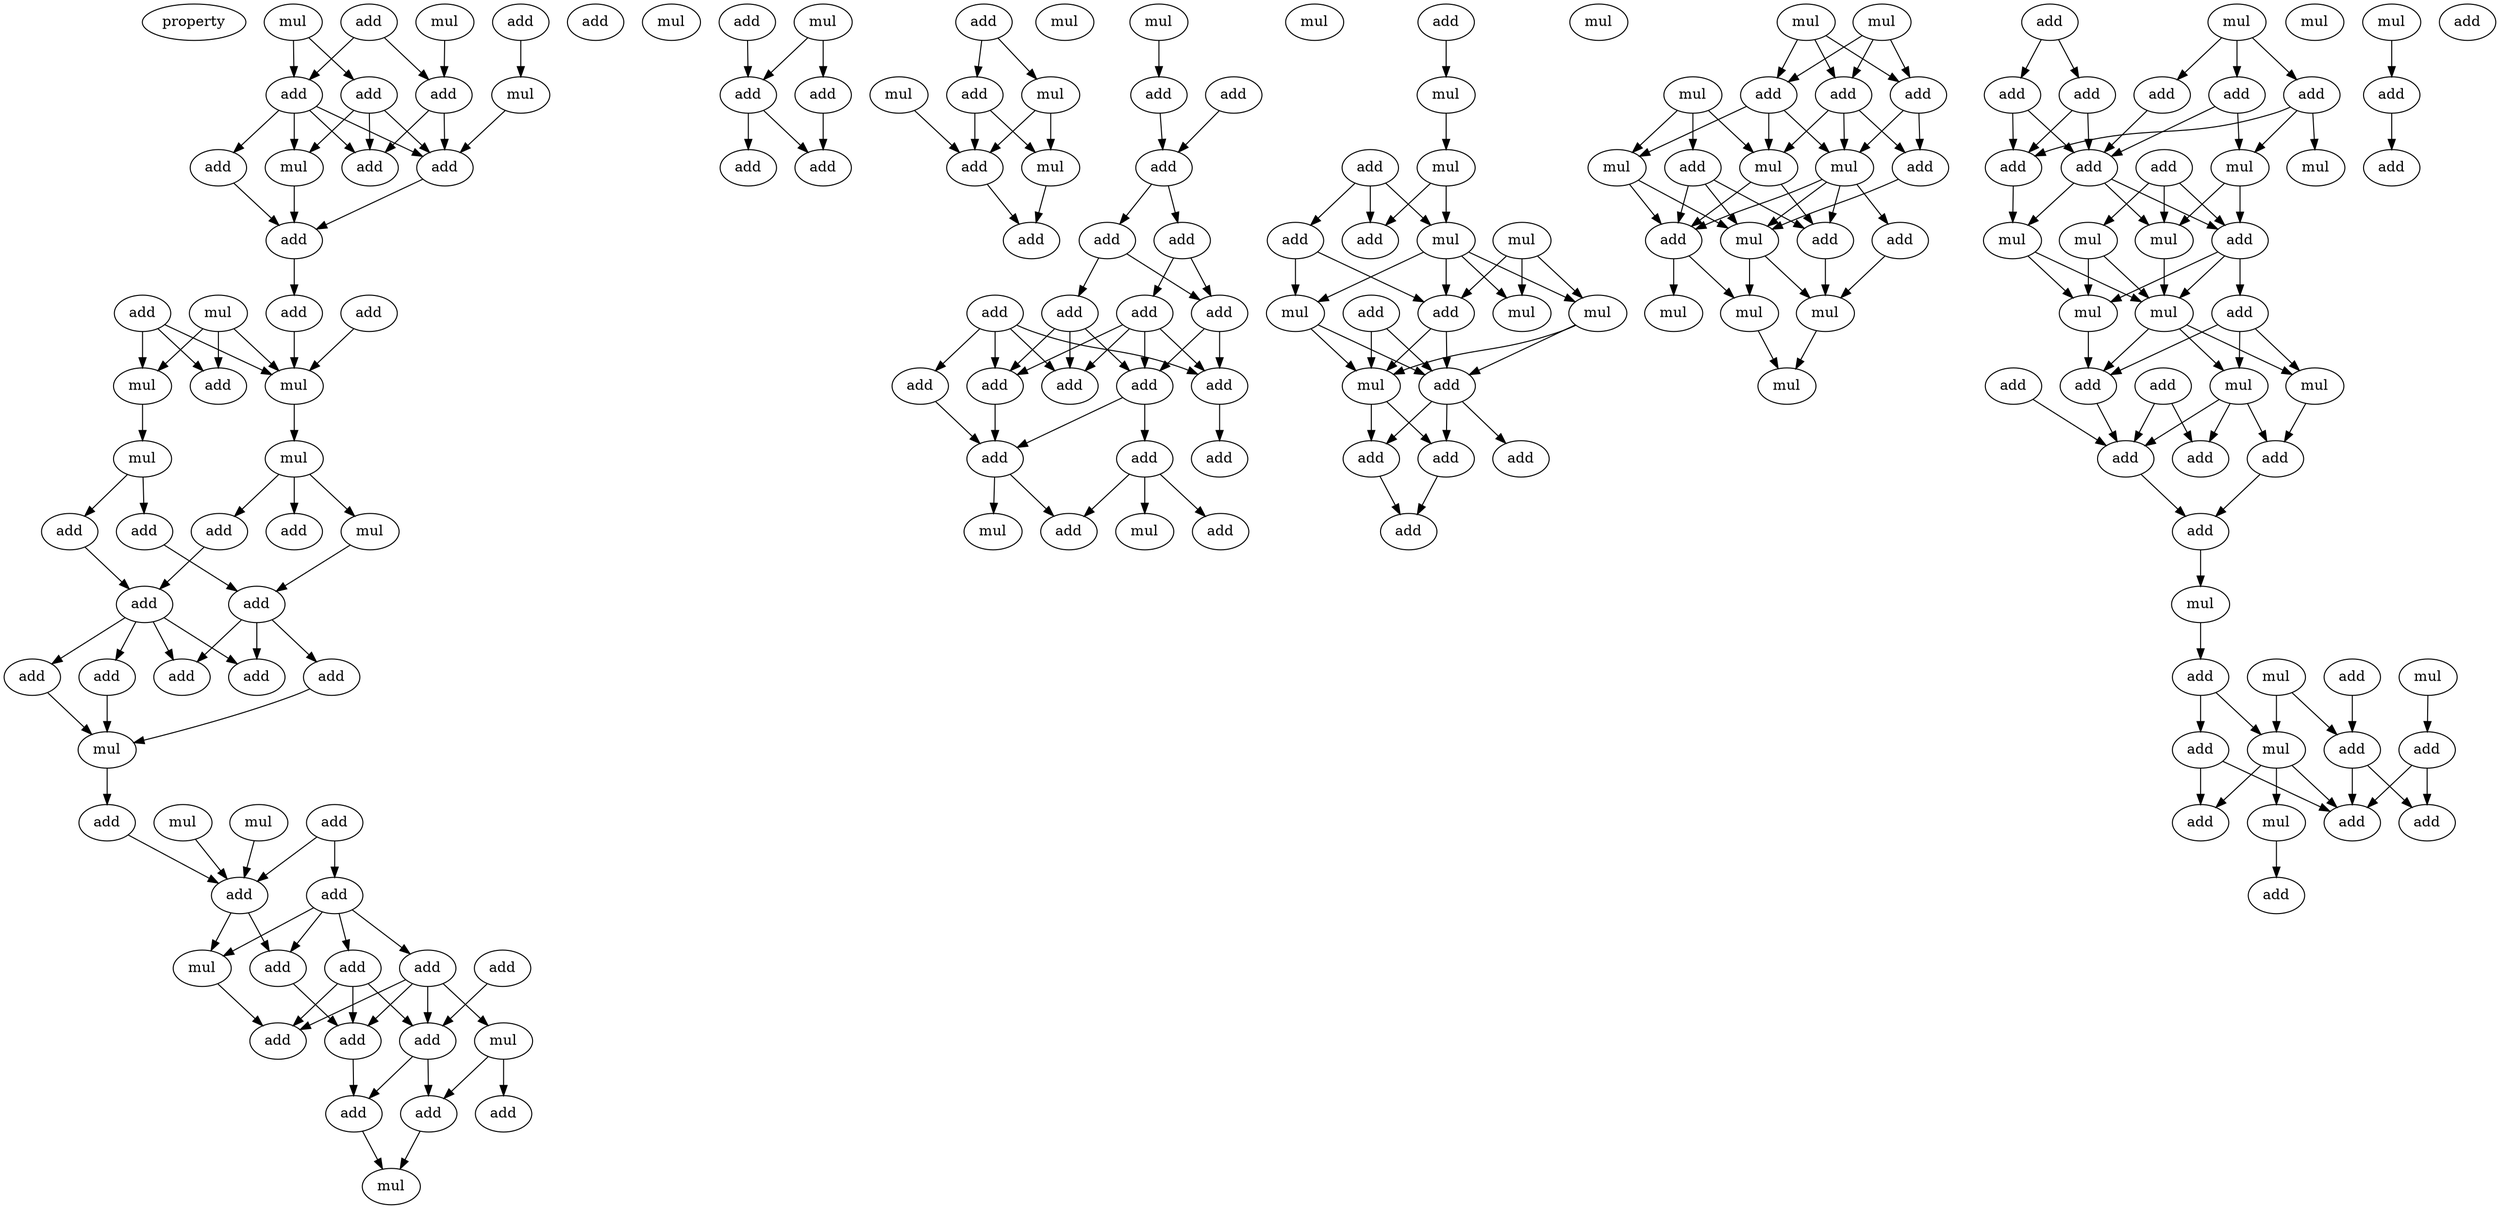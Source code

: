digraph {
    node [fontcolor=black]
    property [mul=2,lf=1.6]
    0 [ label = mul ];
    1 [ label = add ];
    2 [ label = add ];
    3 [ label = mul ];
    4 [ label = add ];
    5 [ label = add ];
    6 [ label = mul ];
    7 [ label = add ];
    8 [ label = add ];
    9 [ label = add ];
    10 [ label = mul ];
    11 [ label = add ];
    12 [ label = add ];
    13 [ label = add ];
    14 [ label = add ];
    15 [ label = add ];
    16 [ label = mul ];
    17 [ label = mul ];
    18 [ label = add ];
    19 [ label = mul ];
    20 [ label = mul ];
    21 [ label = mul ];
    22 [ label = mul ];
    23 [ label = add ];
    24 [ label = add ];
    25 [ label = add ];
    26 [ label = add ];
    27 [ label = add ];
    28 [ label = add ];
    29 [ label = add ];
    30 [ label = add ];
    31 [ label = add ];
    32 [ label = add ];
    33 [ label = add ];
    34 [ label = mul ];
    35 [ label = add ];
    36 [ label = add ];
    37 [ label = add ];
    38 [ label = mul ];
    39 [ label = mul ];
    40 [ label = add ];
    41 [ label = add ];
    42 [ label = add ];
    43 [ label = add ];
    44 [ label = add ];
    45 [ label = mul ];
    46 [ label = add ];
    47 [ label = add ];
    48 [ label = add ];
    49 [ label = mul ];
    50 [ label = mul ];
    51 [ label = add ];
    52 [ label = add ];
    53 [ label = add ];
    54 [ label = add ];
    55 [ label = mul ];
    56 [ label = add ];
    57 [ label = mul ];
    58 [ label = add ];
    59 [ label = add ];
    60 [ label = add ];
    61 [ label = add ];
    62 [ label = add ];
    63 [ label = add ];
    64 [ label = mul ];
    65 [ label = mul ];
    66 [ label = mul ];
    67 [ label = add ];
    68 [ label = mul ];
    69 [ label = add ];
    70 [ label = mul ];
    71 [ label = add ];
    72 [ label = add ];
    73 [ label = add ];
    74 [ label = mul ];
    75 [ label = add ];
    76 [ label = add ];
    77 [ label = add ];
    78 [ label = add ];
    79 [ label = add ];
    80 [ label = add ];
    81 [ label = add ];
    82 [ label = add ];
    83 [ label = add ];
    84 [ label = add ];
    85 [ label = add ];
    86 [ label = add ];
    87 [ label = add ];
    88 [ label = add ];
    89 [ label = add ];
    90 [ label = mul ];
    91 [ label = mul ];
    92 [ label = add ];
    93 [ label = add ];
    94 [ label = mul ];
    95 [ label = mul ];
    96 [ label = add ];
    97 [ label = mul ];
    98 [ label = mul ];
    99 [ label = add ];
    100 [ label = mul ];
    101 [ label = add ];
    102 [ label = mul ];
    103 [ label = add ];
    104 [ label = mul ];
    105 [ label = mul ];
    106 [ label = add ];
    107 [ label = add ];
    108 [ label = mul ];
    109 [ label = add ];
    110 [ label = add ];
    111 [ label = add ];
    112 [ label = add ];
    113 [ label = mul ];
    114 [ label = mul ];
    115 [ label = add ];
    116 [ label = add ];
    117 [ label = add ];
    118 [ label = mul ];
    119 [ label = add ];
    120 [ label = add ];
    121 [ label = mul ];
    122 [ label = mul ];
    123 [ label = mul ];
    124 [ label = add ];
    125 [ label = mul ];
    126 [ label = add ];
    127 [ label = add ];
    128 [ label = mul ];
    129 [ label = mul ];
    130 [ label = mul ];
    131 [ label = mul ];
    132 [ label = add ];
    133 [ label = mul ];
    134 [ label = add ];
    135 [ label = add ];
    136 [ label = add ];
    137 [ label = add ];
    138 [ label = add ];
    139 [ label = add ];
    140 [ label = mul ];
    141 [ label = add ];
    142 [ label = mul ];
    143 [ label = add ];
    144 [ label = mul ];
    145 [ label = mul ];
    146 [ label = add ];
    147 [ label = mul ];
    148 [ label = mul ];
    149 [ label = mul ];
    150 [ label = add ];
    151 [ label = add ];
    152 [ label = add ];
    153 [ label = mul ];
    154 [ label = add ];
    155 [ label = mul ];
    156 [ label = add ];
    157 [ label = add ];
    158 [ label = add ];
    159 [ label = add ];
    160 [ label = mul ];
    161 [ label = mul ];
    162 [ label = add ];
    163 [ label = add ];
    164 [ label = mul ];
    165 [ label = add ];
    166 [ label = add ];
    167 [ label = mul ];
    168 [ label = add ];
    169 [ label = add ];
    170 [ label = mul ];
    171 [ label = add ];
    172 [ label = add ];
    173 [ label = mul ];
    174 [ label = add ];
    175 [ label = mul ];
    176 [ label = add ];
    177 [ label = add ];
    178 [ label = add ];
    0 -> 5 [ name = 0 ];
    1 -> 6 [ name = 1 ];
    2 -> 4 [ name = 2 ];
    2 -> 5 [ name = 3 ];
    3 -> 4 [ name = 4 ];
    3 -> 7 [ name = 5 ];
    4 -> 8 [ name = 6 ];
    4 -> 9 [ name = 7 ];
    4 -> 10 [ name = 8 ];
    4 -> 11 [ name = 9 ];
    5 -> 8 [ name = 10 ];
    5 -> 11 [ name = 11 ];
    6 -> 11 [ name = 12 ];
    7 -> 8 [ name = 13 ];
    7 -> 10 [ name = 14 ];
    7 -> 11 [ name = 15 ];
    9 -> 12 [ name = 16 ];
    10 -> 12 [ name = 17 ];
    11 -> 12 [ name = 18 ];
    12 -> 13 [ name = 19 ];
    13 -> 19 [ name = 20 ];
    14 -> 19 [ name = 21 ];
    15 -> 17 [ name = 22 ];
    15 -> 18 [ name = 23 ];
    15 -> 19 [ name = 24 ];
    16 -> 17 [ name = 25 ];
    16 -> 18 [ name = 26 ];
    16 -> 19 [ name = 27 ];
    17 -> 20 [ name = 28 ];
    19 -> 21 [ name = 29 ];
    20 -> 23 [ name = 30 ];
    20 -> 24 [ name = 31 ];
    21 -> 22 [ name = 32 ];
    21 -> 25 [ name = 33 ];
    21 -> 26 [ name = 34 ];
    22 -> 27 [ name = 35 ];
    23 -> 28 [ name = 36 ];
    24 -> 27 [ name = 37 ];
    25 -> 28 [ name = 38 ];
    27 -> 31 [ name = 39 ];
    27 -> 32 [ name = 40 ];
    27 -> 33 [ name = 41 ];
    28 -> 29 [ name = 42 ];
    28 -> 30 [ name = 43 ];
    28 -> 32 [ name = 44 ];
    28 -> 33 [ name = 45 ];
    29 -> 34 [ name = 46 ];
    30 -> 34 [ name = 47 ];
    31 -> 34 [ name = 48 ];
    34 -> 37 [ name = 49 ];
    35 -> 40 [ name = 50 ];
    35 -> 41 [ name = 51 ];
    37 -> 41 [ name = 52 ];
    38 -> 41 [ name = 53 ];
    39 -> 41 [ name = 54 ];
    40 -> 42 [ name = 55 ];
    40 -> 43 [ name = 56 ];
    40 -> 45 [ name = 57 ];
    40 -> 46 [ name = 58 ];
    41 -> 42 [ name = 59 ];
    41 -> 45 [ name = 60 ];
    42 -> 51 [ name = 61 ];
    43 -> 47 [ name = 62 ];
    43 -> 48 [ name = 63 ];
    43 -> 51 [ name = 64 ];
    44 -> 47 [ name = 65 ];
    45 -> 48 [ name = 66 ];
    46 -> 47 [ name = 67 ];
    46 -> 48 [ name = 68 ];
    46 -> 50 [ name = 69 ];
    46 -> 51 [ name = 70 ];
    47 -> 52 [ name = 71 ];
    47 -> 53 [ name = 72 ];
    50 -> 52 [ name = 73 ];
    50 -> 54 [ name = 74 ];
    51 -> 53 [ name = 75 ];
    52 -> 55 [ name = 76 ];
    53 -> 55 [ name = 77 ];
    56 -> 58 [ name = 78 ];
    57 -> 58 [ name = 79 ];
    57 -> 59 [ name = 80 ];
    58 -> 60 [ name = 81 ];
    58 -> 61 [ name = 82 ];
    59 -> 61 [ name = 83 ];
    62 -> 63 [ name = 84 ];
    62 -> 65 [ name = 85 ];
    63 -> 67 [ name = 86 ];
    63 -> 68 [ name = 87 ];
    64 -> 67 [ name = 88 ];
    65 -> 67 [ name = 89 ];
    65 -> 68 [ name = 90 ];
    67 -> 69 [ name = 91 ];
    68 -> 69 [ name = 92 ];
    70 -> 71 [ name = 93 ];
    71 -> 73 [ name = 94 ];
    72 -> 73 [ name = 95 ];
    73 -> 75 [ name = 96 ];
    73 -> 76 [ name = 97 ];
    75 -> 78 [ name = 98 ];
    75 -> 79 [ name = 99 ];
    76 -> 77 [ name = 100 ];
    76 -> 79 [ name = 101 ];
    77 -> 82 [ name = 102 ];
    77 -> 83 [ name = 103 ];
    77 -> 84 [ name = 104 ];
    78 -> 82 [ name = 105 ];
    78 -> 83 [ name = 106 ];
    78 -> 84 [ name = 107 ];
    78 -> 85 [ name = 108 ];
    79 -> 83 [ name = 109 ];
    79 -> 85 [ name = 110 ];
    80 -> 81 [ name = 111 ];
    80 -> 82 [ name = 112 ];
    80 -> 84 [ name = 113 ];
    80 -> 85 [ name = 114 ];
    81 -> 88 [ name = 115 ];
    82 -> 88 [ name = 116 ];
    83 -> 86 [ name = 117 ];
    83 -> 88 [ name = 118 ];
    85 -> 87 [ name = 119 ];
    86 -> 91 [ name = 120 ];
    86 -> 92 [ name = 121 ];
    86 -> 93 [ name = 122 ];
    88 -> 90 [ name = 123 ];
    88 -> 93 [ name = 124 ];
    89 -> 94 [ name = 125 ];
    94 -> 95 [ name = 126 ];
    95 -> 97 [ name = 127 ];
    95 -> 101 [ name = 128 ];
    96 -> 97 [ name = 129 ];
    96 -> 99 [ name = 130 ];
    96 -> 101 [ name = 131 ];
    97 -> 102 [ name = 132 ];
    97 -> 103 [ name = 133 ];
    97 -> 104 [ name = 134 ];
    97 -> 105 [ name = 135 ];
    98 -> 102 [ name = 136 ];
    98 -> 103 [ name = 137 ];
    98 -> 104 [ name = 138 ];
    99 -> 103 [ name = 139 ];
    99 -> 105 [ name = 140 ];
    103 -> 107 [ name = 141 ];
    103 -> 108 [ name = 142 ];
    104 -> 107 [ name = 143 ];
    104 -> 108 [ name = 144 ];
    105 -> 107 [ name = 145 ];
    105 -> 108 [ name = 146 ];
    106 -> 107 [ name = 147 ];
    106 -> 108 [ name = 148 ];
    107 -> 109 [ name = 149 ];
    107 -> 110 [ name = 150 ];
    107 -> 111 [ name = 151 ];
    108 -> 109 [ name = 152 ];
    108 -> 111 [ name = 153 ];
    109 -> 112 [ name = 154 ];
    111 -> 112 [ name = 155 ];
    113 -> 115 [ name = 156 ];
    113 -> 116 [ name = 157 ];
    113 -> 117 [ name = 158 ];
    114 -> 115 [ name = 159 ];
    114 -> 116 [ name = 160 ];
    114 -> 117 [ name = 161 ];
    115 -> 119 [ name = 162 ];
    115 -> 121 [ name = 163 ];
    116 -> 119 [ name = 164 ];
    116 -> 121 [ name = 165 ];
    116 -> 122 [ name = 166 ];
    117 -> 121 [ name = 167 ];
    117 -> 122 [ name = 168 ];
    117 -> 123 [ name = 169 ];
    118 -> 120 [ name = 170 ];
    118 -> 122 [ name = 171 ];
    118 -> 123 [ name = 172 ];
    119 -> 125 [ name = 173 ];
    120 -> 124 [ name = 174 ];
    120 -> 125 [ name = 175 ];
    120 -> 127 [ name = 176 ];
    121 -> 124 [ name = 177 ];
    121 -> 125 [ name = 178 ];
    121 -> 126 [ name = 179 ];
    121 -> 127 [ name = 180 ];
    122 -> 124 [ name = 181 ];
    122 -> 127 [ name = 182 ];
    123 -> 125 [ name = 183 ];
    123 -> 127 [ name = 184 ];
    124 -> 130 [ name = 185 ];
    125 -> 128 [ name = 186 ];
    125 -> 130 [ name = 187 ];
    126 -> 130 [ name = 188 ];
    127 -> 128 [ name = 189 ];
    127 -> 129 [ name = 190 ];
    128 -> 131 [ name = 191 ];
    130 -> 131 [ name = 192 ];
    132 -> 135 [ name = 193 ];
    132 -> 138 [ name = 194 ];
    133 -> 134 [ name = 195 ];
    133 -> 136 [ name = 196 ];
    133 -> 137 [ name = 197 ];
    134 -> 139 [ name = 198 ];
    134 -> 140 [ name = 199 ];
    134 -> 142 [ name = 200 ];
    135 -> 139 [ name = 201 ];
    135 -> 143 [ name = 202 ];
    136 -> 143 [ name = 203 ];
    137 -> 140 [ name = 204 ];
    137 -> 143 [ name = 205 ];
    138 -> 139 [ name = 206 ];
    138 -> 143 [ name = 207 ];
    139 -> 145 [ name = 208 ];
    140 -> 146 [ name = 209 ];
    140 -> 147 [ name = 210 ];
    141 -> 144 [ name = 211 ];
    141 -> 146 [ name = 212 ];
    141 -> 147 [ name = 213 ];
    143 -> 145 [ name = 214 ];
    143 -> 146 [ name = 215 ];
    143 -> 147 [ name = 216 ];
    144 -> 148 [ name = 217 ];
    144 -> 149 [ name = 218 ];
    145 -> 148 [ name = 219 ];
    145 -> 149 [ name = 220 ];
    146 -> 148 [ name = 221 ];
    146 -> 149 [ name = 222 ];
    146 -> 150 [ name = 223 ];
    147 -> 148 [ name = 224 ];
    148 -> 152 [ name = 225 ];
    148 -> 153 [ name = 226 ];
    148 -> 155 [ name = 227 ];
    149 -> 152 [ name = 228 ];
    150 -> 152 [ name = 229 ];
    150 -> 153 [ name = 230 ];
    150 -> 155 [ name = 231 ];
    151 -> 157 [ name = 232 ];
    152 -> 157 [ name = 233 ];
    153 -> 156 [ name = 234 ];
    153 -> 157 [ name = 235 ];
    153 -> 158 [ name = 236 ];
    154 -> 156 [ name = 237 ];
    154 -> 157 [ name = 238 ];
    155 -> 158 [ name = 239 ];
    157 -> 159 [ name = 240 ];
    158 -> 159 [ name = 241 ];
    159 -> 160 [ name = 242 ];
    160 -> 163 [ name = 243 ];
    161 -> 167 [ name = 244 ];
    161 -> 168 [ name = 245 ];
    162 -> 168 [ name = 246 ];
    163 -> 165 [ name = 247 ];
    163 -> 167 [ name = 248 ];
    164 -> 166 [ name = 249 ];
    165 -> 171 [ name = 250 ];
    165 -> 172 [ name = 251 ];
    166 -> 169 [ name = 252 ];
    166 -> 171 [ name = 253 ];
    167 -> 170 [ name = 254 ];
    167 -> 171 [ name = 255 ];
    167 -> 172 [ name = 256 ];
    168 -> 169 [ name = 257 ];
    168 -> 171 [ name = 258 ];
    170 -> 174 [ name = 259 ];
    175 -> 176 [ name = 260 ];
    176 -> 178 [ name = 261 ];
}
